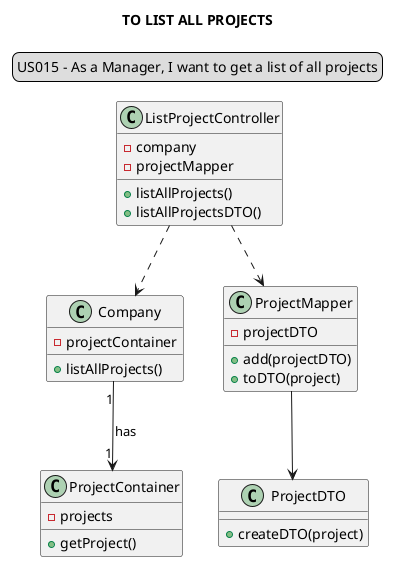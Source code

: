 @startuml

skinparam sequenceMessageAlign center
title TO LIST ALL PROJECTS
legend top
US015 - As a Manager, I want to get a list of all projects
end legend

class "ListProjectController" {
-company
-projectMapper
+listAllProjects()
+listAllProjectsDTO()
}

class "Company"{
-projectContainer
+listAllProjects()
}
class "ProjectContainer"{
-projects
+getProject()
}

class "ProjectMapper"{
-projectDTO
+add(projectDTO)
+toDTO(project)
}

class "ProjectDTO" {
+createDTO(project)
}
"ListProjectController" ..> "Company"
"ListProjectController" ..> "ProjectMapper"
"Company" "1"-->"1" "ProjectContainer": has
"ProjectMapper" --> "ProjectDTO"


@enduml
